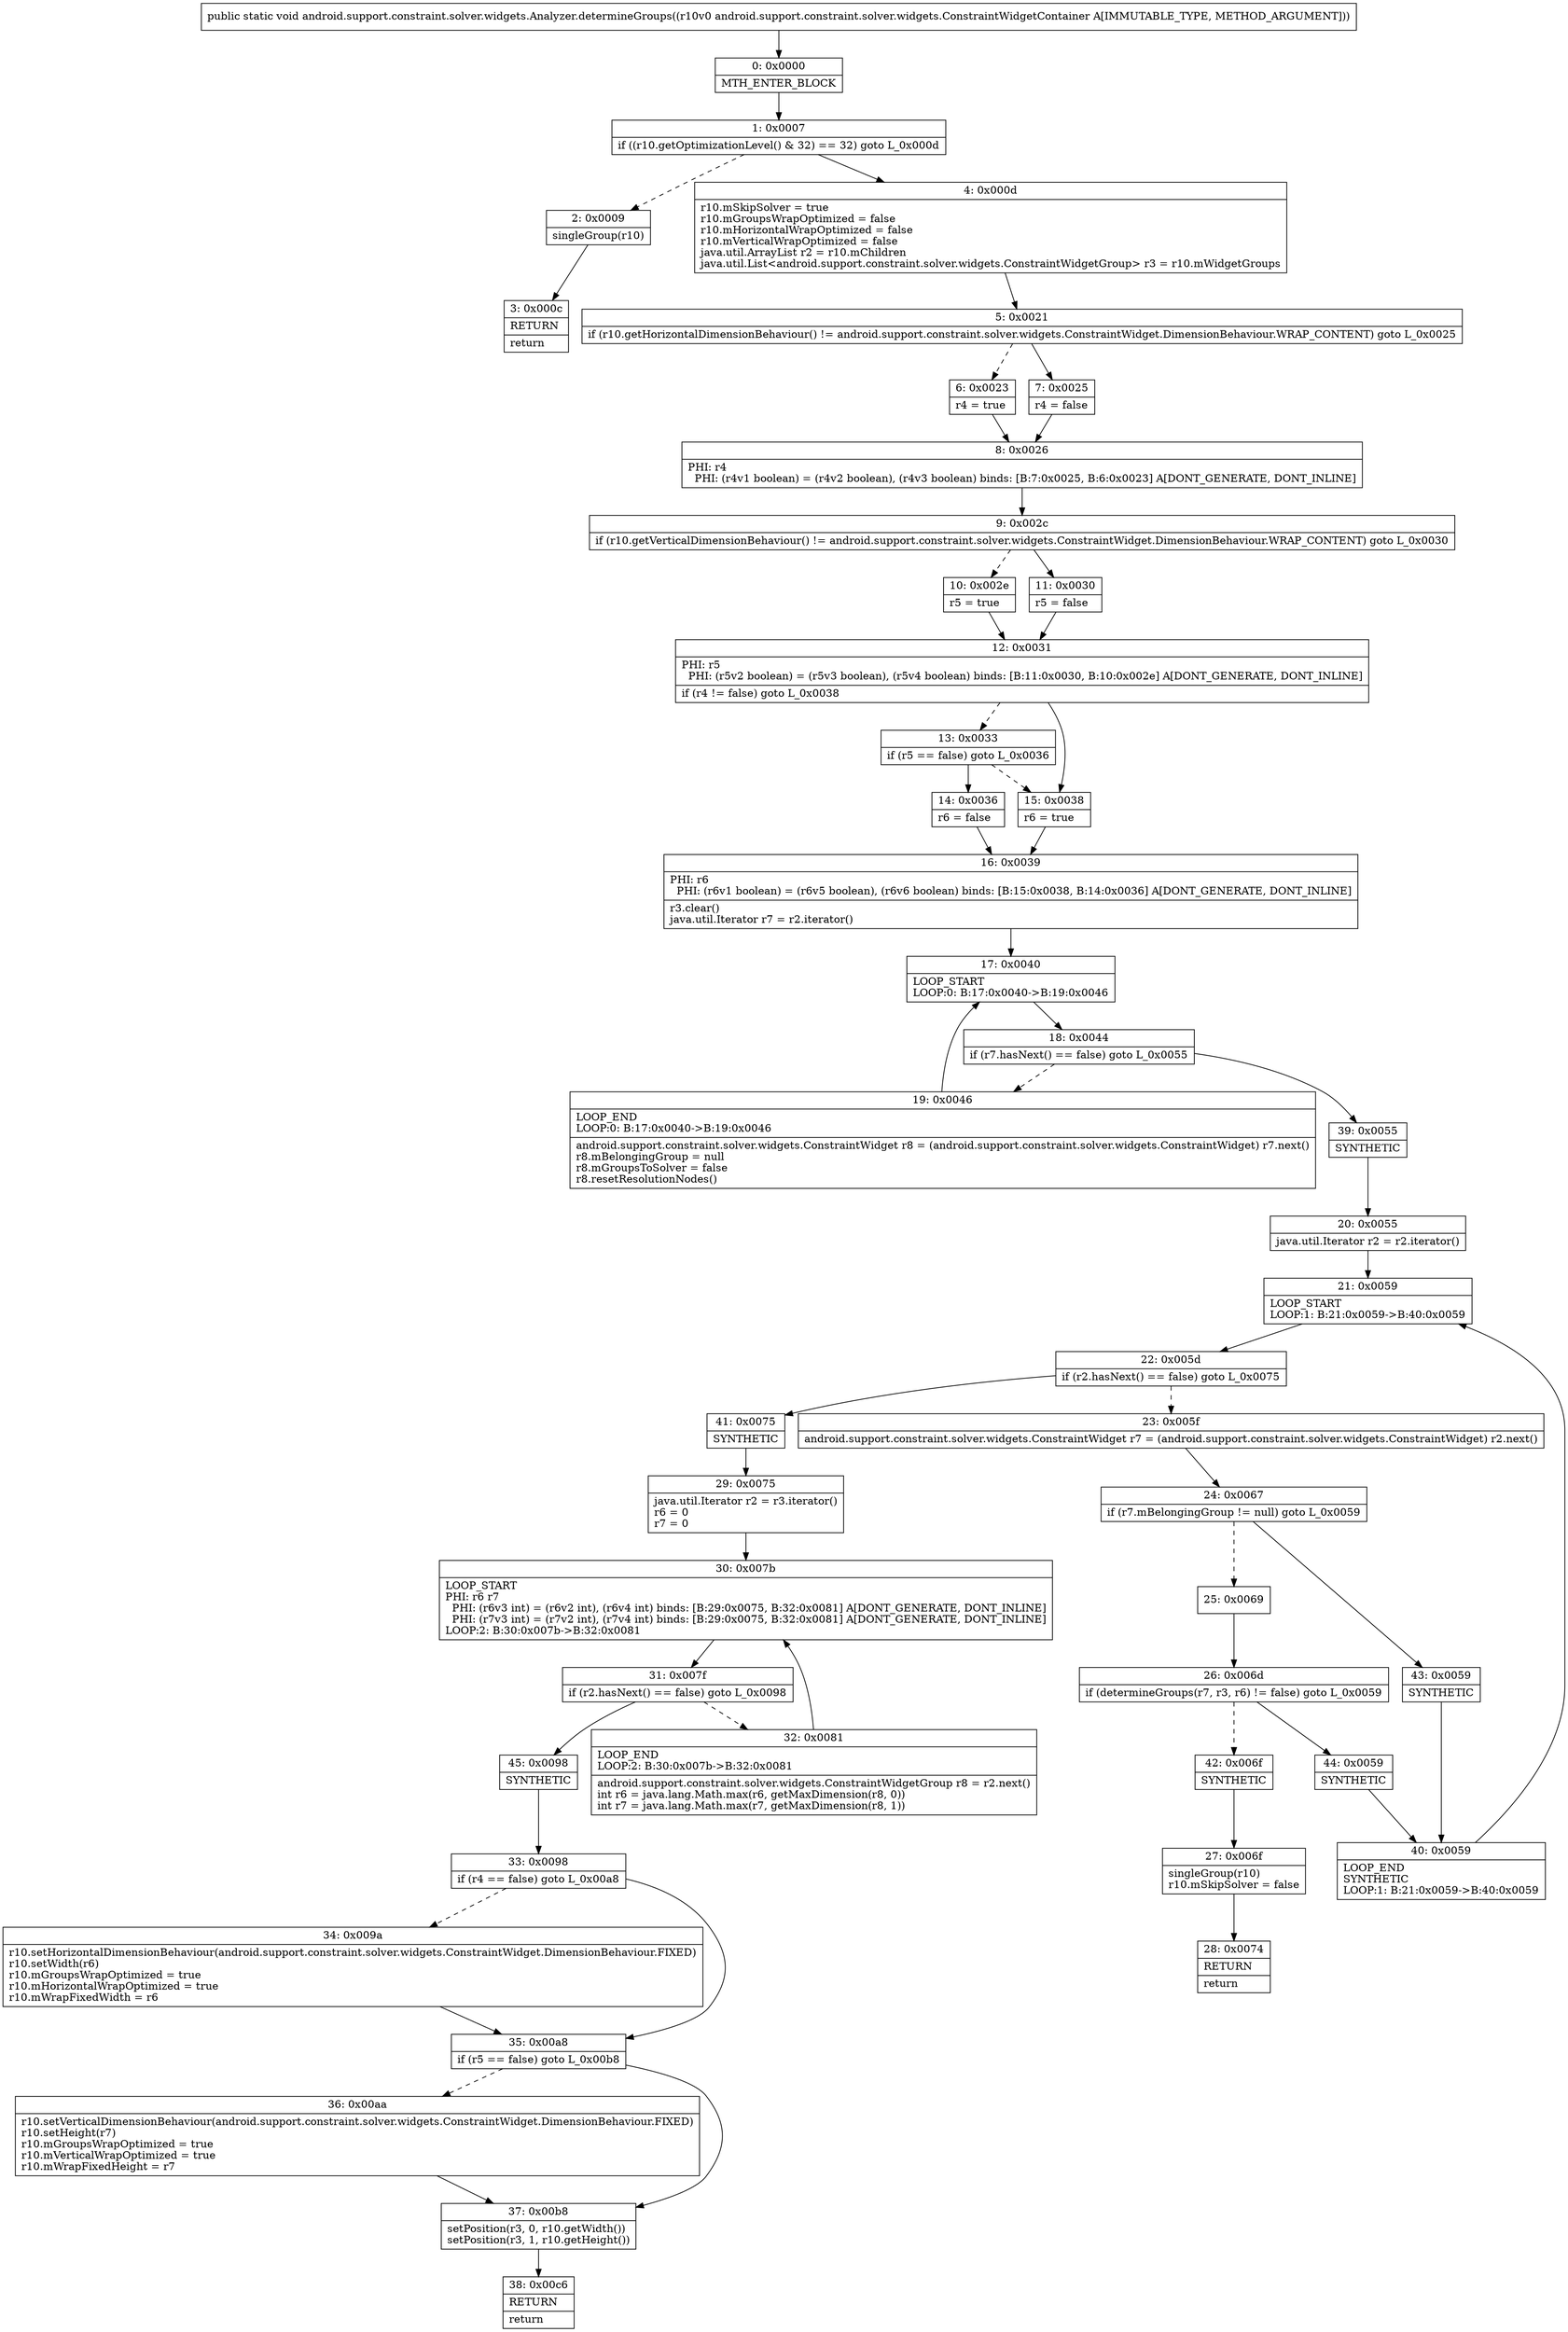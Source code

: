 digraph "CFG forandroid.support.constraint.solver.widgets.Analyzer.determineGroups(Landroid\/support\/constraint\/solver\/widgets\/ConstraintWidgetContainer;)V" {
Node_0 [shape=record,label="{0\:\ 0x0000|MTH_ENTER_BLOCK\l}"];
Node_1 [shape=record,label="{1\:\ 0x0007|if ((r10.getOptimizationLevel() & 32) == 32) goto L_0x000d\l}"];
Node_2 [shape=record,label="{2\:\ 0x0009|singleGroup(r10)\l}"];
Node_3 [shape=record,label="{3\:\ 0x000c|RETURN\l|return\l}"];
Node_4 [shape=record,label="{4\:\ 0x000d|r10.mSkipSolver = true\lr10.mGroupsWrapOptimized = false\lr10.mHorizontalWrapOptimized = false\lr10.mVerticalWrapOptimized = false\ljava.util.ArrayList r2 = r10.mChildren\ljava.util.List\<android.support.constraint.solver.widgets.ConstraintWidgetGroup\> r3 = r10.mWidgetGroups\l}"];
Node_5 [shape=record,label="{5\:\ 0x0021|if (r10.getHorizontalDimensionBehaviour() != android.support.constraint.solver.widgets.ConstraintWidget.DimensionBehaviour.WRAP_CONTENT) goto L_0x0025\l}"];
Node_6 [shape=record,label="{6\:\ 0x0023|r4 = true\l}"];
Node_7 [shape=record,label="{7\:\ 0x0025|r4 = false\l}"];
Node_8 [shape=record,label="{8\:\ 0x0026|PHI: r4 \l  PHI: (r4v1 boolean) = (r4v2 boolean), (r4v3 boolean) binds: [B:7:0x0025, B:6:0x0023] A[DONT_GENERATE, DONT_INLINE]\l}"];
Node_9 [shape=record,label="{9\:\ 0x002c|if (r10.getVerticalDimensionBehaviour() != android.support.constraint.solver.widgets.ConstraintWidget.DimensionBehaviour.WRAP_CONTENT) goto L_0x0030\l}"];
Node_10 [shape=record,label="{10\:\ 0x002e|r5 = true\l}"];
Node_11 [shape=record,label="{11\:\ 0x0030|r5 = false\l}"];
Node_12 [shape=record,label="{12\:\ 0x0031|PHI: r5 \l  PHI: (r5v2 boolean) = (r5v3 boolean), (r5v4 boolean) binds: [B:11:0x0030, B:10:0x002e] A[DONT_GENERATE, DONT_INLINE]\l|if (r4 != false) goto L_0x0038\l}"];
Node_13 [shape=record,label="{13\:\ 0x0033|if (r5 == false) goto L_0x0036\l}"];
Node_14 [shape=record,label="{14\:\ 0x0036|r6 = false\l}"];
Node_15 [shape=record,label="{15\:\ 0x0038|r6 = true\l}"];
Node_16 [shape=record,label="{16\:\ 0x0039|PHI: r6 \l  PHI: (r6v1 boolean) = (r6v5 boolean), (r6v6 boolean) binds: [B:15:0x0038, B:14:0x0036] A[DONT_GENERATE, DONT_INLINE]\l|r3.clear()\ljava.util.Iterator r7 = r2.iterator()\l}"];
Node_17 [shape=record,label="{17\:\ 0x0040|LOOP_START\lLOOP:0: B:17:0x0040\-\>B:19:0x0046\l}"];
Node_18 [shape=record,label="{18\:\ 0x0044|if (r7.hasNext() == false) goto L_0x0055\l}"];
Node_19 [shape=record,label="{19\:\ 0x0046|LOOP_END\lLOOP:0: B:17:0x0040\-\>B:19:0x0046\l|android.support.constraint.solver.widgets.ConstraintWidget r8 = (android.support.constraint.solver.widgets.ConstraintWidget) r7.next()\lr8.mBelongingGroup = null\lr8.mGroupsToSolver = false\lr8.resetResolutionNodes()\l}"];
Node_20 [shape=record,label="{20\:\ 0x0055|java.util.Iterator r2 = r2.iterator()\l}"];
Node_21 [shape=record,label="{21\:\ 0x0059|LOOP_START\lLOOP:1: B:21:0x0059\-\>B:40:0x0059\l}"];
Node_22 [shape=record,label="{22\:\ 0x005d|if (r2.hasNext() == false) goto L_0x0075\l}"];
Node_23 [shape=record,label="{23\:\ 0x005f|android.support.constraint.solver.widgets.ConstraintWidget r7 = (android.support.constraint.solver.widgets.ConstraintWidget) r2.next()\l}"];
Node_24 [shape=record,label="{24\:\ 0x0067|if (r7.mBelongingGroup != null) goto L_0x0059\l}"];
Node_25 [shape=record,label="{25\:\ 0x0069}"];
Node_26 [shape=record,label="{26\:\ 0x006d|if (determineGroups(r7, r3, r6) != false) goto L_0x0059\l}"];
Node_27 [shape=record,label="{27\:\ 0x006f|singleGroup(r10)\lr10.mSkipSolver = false\l}"];
Node_28 [shape=record,label="{28\:\ 0x0074|RETURN\l|return\l}"];
Node_29 [shape=record,label="{29\:\ 0x0075|java.util.Iterator r2 = r3.iterator()\lr6 = 0\lr7 = 0\l}"];
Node_30 [shape=record,label="{30\:\ 0x007b|LOOP_START\lPHI: r6 r7 \l  PHI: (r6v3 int) = (r6v2 int), (r6v4 int) binds: [B:29:0x0075, B:32:0x0081] A[DONT_GENERATE, DONT_INLINE]\l  PHI: (r7v3 int) = (r7v2 int), (r7v4 int) binds: [B:29:0x0075, B:32:0x0081] A[DONT_GENERATE, DONT_INLINE]\lLOOP:2: B:30:0x007b\-\>B:32:0x0081\l}"];
Node_31 [shape=record,label="{31\:\ 0x007f|if (r2.hasNext() == false) goto L_0x0098\l}"];
Node_32 [shape=record,label="{32\:\ 0x0081|LOOP_END\lLOOP:2: B:30:0x007b\-\>B:32:0x0081\l|android.support.constraint.solver.widgets.ConstraintWidgetGroup r8 = r2.next()\lint r6 = java.lang.Math.max(r6, getMaxDimension(r8, 0))\lint r7 = java.lang.Math.max(r7, getMaxDimension(r8, 1))\l}"];
Node_33 [shape=record,label="{33\:\ 0x0098|if (r4 == false) goto L_0x00a8\l}"];
Node_34 [shape=record,label="{34\:\ 0x009a|r10.setHorizontalDimensionBehaviour(android.support.constraint.solver.widgets.ConstraintWidget.DimensionBehaviour.FIXED)\lr10.setWidth(r6)\lr10.mGroupsWrapOptimized = true\lr10.mHorizontalWrapOptimized = true\lr10.mWrapFixedWidth = r6\l}"];
Node_35 [shape=record,label="{35\:\ 0x00a8|if (r5 == false) goto L_0x00b8\l}"];
Node_36 [shape=record,label="{36\:\ 0x00aa|r10.setVerticalDimensionBehaviour(android.support.constraint.solver.widgets.ConstraintWidget.DimensionBehaviour.FIXED)\lr10.setHeight(r7)\lr10.mGroupsWrapOptimized = true\lr10.mVerticalWrapOptimized = true\lr10.mWrapFixedHeight = r7\l}"];
Node_37 [shape=record,label="{37\:\ 0x00b8|setPosition(r3, 0, r10.getWidth())\lsetPosition(r3, 1, r10.getHeight())\l}"];
Node_38 [shape=record,label="{38\:\ 0x00c6|RETURN\l|return\l}"];
Node_39 [shape=record,label="{39\:\ 0x0055|SYNTHETIC\l}"];
Node_40 [shape=record,label="{40\:\ 0x0059|LOOP_END\lSYNTHETIC\lLOOP:1: B:21:0x0059\-\>B:40:0x0059\l}"];
Node_41 [shape=record,label="{41\:\ 0x0075|SYNTHETIC\l}"];
Node_42 [shape=record,label="{42\:\ 0x006f|SYNTHETIC\l}"];
Node_43 [shape=record,label="{43\:\ 0x0059|SYNTHETIC\l}"];
Node_44 [shape=record,label="{44\:\ 0x0059|SYNTHETIC\l}"];
Node_45 [shape=record,label="{45\:\ 0x0098|SYNTHETIC\l}"];
MethodNode[shape=record,label="{public static void android.support.constraint.solver.widgets.Analyzer.determineGroups((r10v0 android.support.constraint.solver.widgets.ConstraintWidgetContainer A[IMMUTABLE_TYPE, METHOD_ARGUMENT])) }"];
MethodNode -> Node_0;
Node_0 -> Node_1;
Node_1 -> Node_2[style=dashed];
Node_1 -> Node_4;
Node_2 -> Node_3;
Node_4 -> Node_5;
Node_5 -> Node_6[style=dashed];
Node_5 -> Node_7;
Node_6 -> Node_8;
Node_7 -> Node_8;
Node_8 -> Node_9;
Node_9 -> Node_10[style=dashed];
Node_9 -> Node_11;
Node_10 -> Node_12;
Node_11 -> Node_12;
Node_12 -> Node_13[style=dashed];
Node_12 -> Node_15;
Node_13 -> Node_14;
Node_13 -> Node_15[style=dashed];
Node_14 -> Node_16;
Node_15 -> Node_16;
Node_16 -> Node_17;
Node_17 -> Node_18;
Node_18 -> Node_19[style=dashed];
Node_18 -> Node_39;
Node_19 -> Node_17;
Node_20 -> Node_21;
Node_21 -> Node_22;
Node_22 -> Node_23[style=dashed];
Node_22 -> Node_41;
Node_23 -> Node_24;
Node_24 -> Node_25[style=dashed];
Node_24 -> Node_43;
Node_25 -> Node_26;
Node_26 -> Node_42[style=dashed];
Node_26 -> Node_44;
Node_27 -> Node_28;
Node_29 -> Node_30;
Node_30 -> Node_31;
Node_31 -> Node_32[style=dashed];
Node_31 -> Node_45;
Node_32 -> Node_30;
Node_33 -> Node_34[style=dashed];
Node_33 -> Node_35;
Node_34 -> Node_35;
Node_35 -> Node_36[style=dashed];
Node_35 -> Node_37;
Node_36 -> Node_37;
Node_37 -> Node_38;
Node_39 -> Node_20;
Node_40 -> Node_21;
Node_41 -> Node_29;
Node_42 -> Node_27;
Node_43 -> Node_40;
Node_44 -> Node_40;
Node_45 -> Node_33;
}

